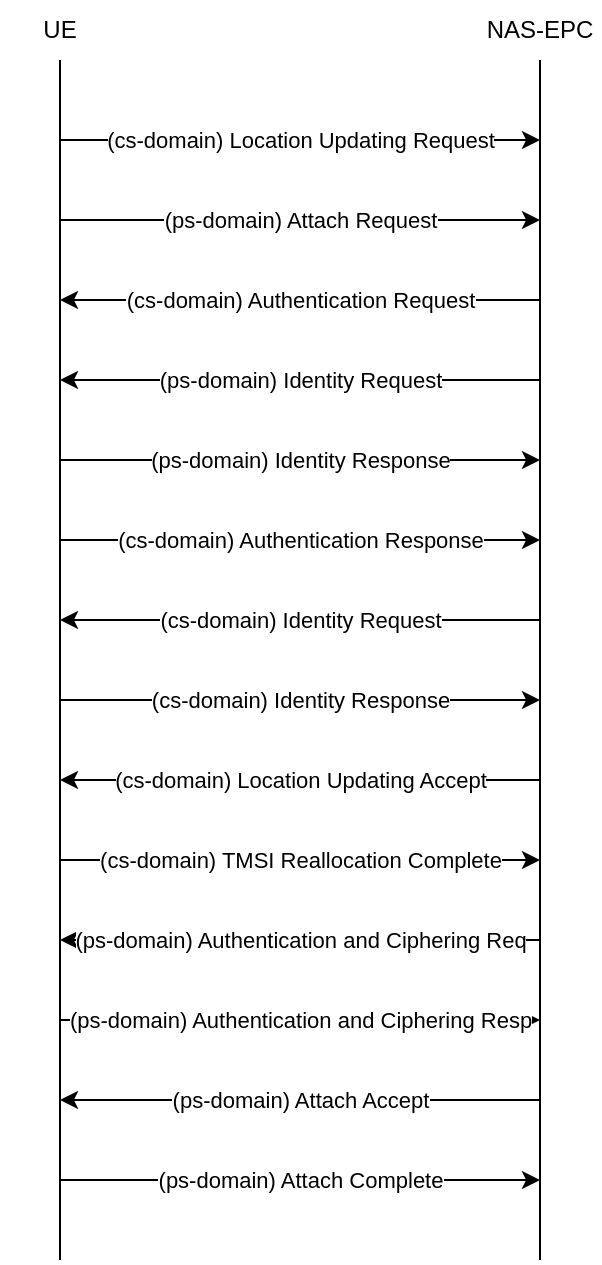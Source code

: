<mxfile version="20.8.10" type="device"><diagram name="Page-1" id="awsZ5D3JVnkZU2nlIwsD"><mxGraphModel dx="1170" dy="628" grid="1" gridSize="10" guides="1" tooltips="1" connect="1" arrows="1" fold="1" page="1" pageScale="1" pageWidth="827" pageHeight="1169" math="0" shadow="0"><root><mxCell id="0"/><mxCell id="1" parent="0"/><mxCell id="Zd0vptBhPDa0LIz05cAD-1" value="" style="endArrow=none;html=1;rounded=0;" edge="1" parent="1"><mxGeometry width="50" height="50" relative="1" as="geometry"><mxPoint x="280" y="648" as="sourcePoint"/><mxPoint x="280" y="48" as="targetPoint"/></mxGeometry></mxCell><mxCell id="Zd0vptBhPDa0LIz05cAD-2" value="" style="endArrow=none;html=1;rounded=0;" edge="1" parent="1"><mxGeometry width="50" height="50" relative="1" as="geometry"><mxPoint x="520" y="648" as="sourcePoint"/><mxPoint x="520" y="48" as="targetPoint"/></mxGeometry></mxCell><mxCell id="Zd0vptBhPDa0LIz05cAD-3" value="UE" style="text;html=1;strokeColor=none;fillColor=none;align=center;verticalAlign=middle;whiteSpace=wrap;rounded=0;" vertex="1" parent="1"><mxGeometry x="250" y="18" width="60" height="30" as="geometry"/></mxCell><mxCell id="Zd0vptBhPDa0LIz05cAD-4" value="NAS-EPC" style="text;html=1;strokeColor=none;fillColor=none;align=center;verticalAlign=middle;whiteSpace=wrap;rounded=0;" vertex="1" parent="1"><mxGeometry x="490" y="18" width="60" height="30" as="geometry"/></mxCell><mxCell id="Zd0vptBhPDa0LIz05cAD-6" value="(cs-domain) Location Updating Request" style="endArrow=classic;html=1;rounded=0;" edge="1" parent="1"><mxGeometry width="50" height="50" relative="1" as="geometry"><mxPoint x="280" y="88" as="sourcePoint"/><mxPoint x="520" y="88" as="targetPoint"/></mxGeometry></mxCell><mxCell id="Zd0vptBhPDa0LIz05cAD-7" value="(ps-domain) Identity Request" style="endArrow=classic;html=1;rounded=0;" edge="1" parent="1"><mxGeometry width="50" height="50" relative="1" as="geometry"><mxPoint x="520" y="208" as="sourcePoint"/><mxPoint x="280" y="208" as="targetPoint"/></mxGeometry></mxCell><mxCell id="Zd0vptBhPDa0LIz05cAD-9" value="(ps-domain) Attach Request" style="endArrow=classic;html=1;rounded=0;" edge="1" parent="1"><mxGeometry width="50" height="50" relative="1" as="geometry"><mxPoint x="280" y="128" as="sourcePoint"/><mxPoint x="520" y="128" as="targetPoint"/></mxGeometry></mxCell><mxCell id="Zd0vptBhPDa0LIz05cAD-10" value="(cs-domain) Identity Response" style="endArrow=classic;html=1;rounded=0;" edge="1" parent="1"><mxGeometry width="50" height="50" relative="1" as="geometry"><mxPoint x="280" y="368" as="sourcePoint"/><mxPoint x="520" y="368" as="targetPoint"/></mxGeometry></mxCell><mxCell id="Zd0vptBhPDa0LIz05cAD-11" value="(cs-domain) Authentication Response" style="endArrow=classic;html=1;rounded=0;" edge="1" parent="1"><mxGeometry width="50" height="50" relative="1" as="geometry"><mxPoint x="280" y="288" as="sourcePoint"/><mxPoint x="520" y="288" as="targetPoint"/></mxGeometry></mxCell><mxCell id="Zd0vptBhPDa0LIz05cAD-12" value="(ps-domain) Identity Response" style="endArrow=classic;html=1;rounded=0;" edge="1" parent="1"><mxGeometry width="50" height="50" relative="1" as="geometry"><mxPoint x="280" y="248" as="sourcePoint"/><mxPoint x="520" y="248" as="targetPoint"/></mxGeometry></mxCell><mxCell id="Zd0vptBhPDa0LIz05cAD-13" value="(cs-domain) Authentication Request" style="endArrow=classic;html=1;rounded=0;" edge="1" parent="1"><mxGeometry width="50" height="50" relative="1" as="geometry"><mxPoint x="520" y="168" as="sourcePoint"/><mxPoint x="280" y="168" as="targetPoint"/></mxGeometry></mxCell><mxCell id="Zd0vptBhPDa0LIz05cAD-14" value="(cs-domain) Location Updating Accept" style="endArrow=classic;html=1;rounded=0;" edge="1" parent="1"><mxGeometry width="50" height="50" relative="1" as="geometry"><mxPoint x="520" y="408" as="sourcePoint"/><mxPoint x="280" y="408" as="targetPoint"/></mxGeometry></mxCell><mxCell id="Zd0vptBhPDa0LIz05cAD-15" value="(ps-domain) Authentication and Ciphering Req" style="endArrow=classic;html=1;rounded=0;" edge="1" parent="1"><mxGeometry width="50" height="50" relative="1" as="geometry"><mxPoint x="520" y="488" as="sourcePoint"/><mxPoint x="280" y="488" as="targetPoint"/></mxGeometry></mxCell><mxCell id="Zd0vptBhPDa0LIz05cAD-16" value="(ps-domain) Attach Accept" style="endArrow=classic;html=1;rounded=0;" edge="1" parent="1"><mxGeometry width="50" height="50" relative="1" as="geometry"><mxPoint x="520" y="568" as="sourcePoint"/><mxPoint x="280" y="568" as="targetPoint"/></mxGeometry></mxCell><mxCell id="Zd0vptBhPDa0LIz05cAD-18" value="(cs-domain) Identity Request" style="endArrow=classic;html=1;rounded=0;" edge="1" parent="1"><mxGeometry width="50" height="50" relative="1" as="geometry"><mxPoint x="520" y="328" as="sourcePoint"/><mxPoint x="280" y="328" as="targetPoint"/></mxGeometry></mxCell><mxCell id="Zd0vptBhPDa0LIz05cAD-19" value="(ps-domain) Authentication and Ciphering Resp" style="endArrow=classic;html=1;rounded=0;" edge="1" parent="1"><mxGeometry width="50" height="50" relative="1" as="geometry"><mxPoint x="280" y="528" as="sourcePoint"/><mxPoint x="520" y="528" as="targetPoint"/></mxGeometry></mxCell><mxCell id="Zd0vptBhPDa0LIz05cAD-20" value="(cs-domain) TMSI Reallocation Complete" style="endArrow=classic;html=1;rounded=0;" edge="1" parent="1"><mxGeometry width="50" height="50" relative="1" as="geometry"><mxPoint x="280" y="448" as="sourcePoint"/><mxPoint x="520" y="448" as="targetPoint"/></mxGeometry></mxCell><mxCell id="Zd0vptBhPDa0LIz05cAD-21" value="(ps-domain) Attach Complete" style="endArrow=classic;html=1;rounded=0;" edge="1" parent="1"><mxGeometry width="50" height="50" relative="1" as="geometry"><mxPoint x="280" y="608" as="sourcePoint"/><mxPoint x="520" y="608" as="targetPoint"/></mxGeometry></mxCell></root></mxGraphModel></diagram></mxfile>